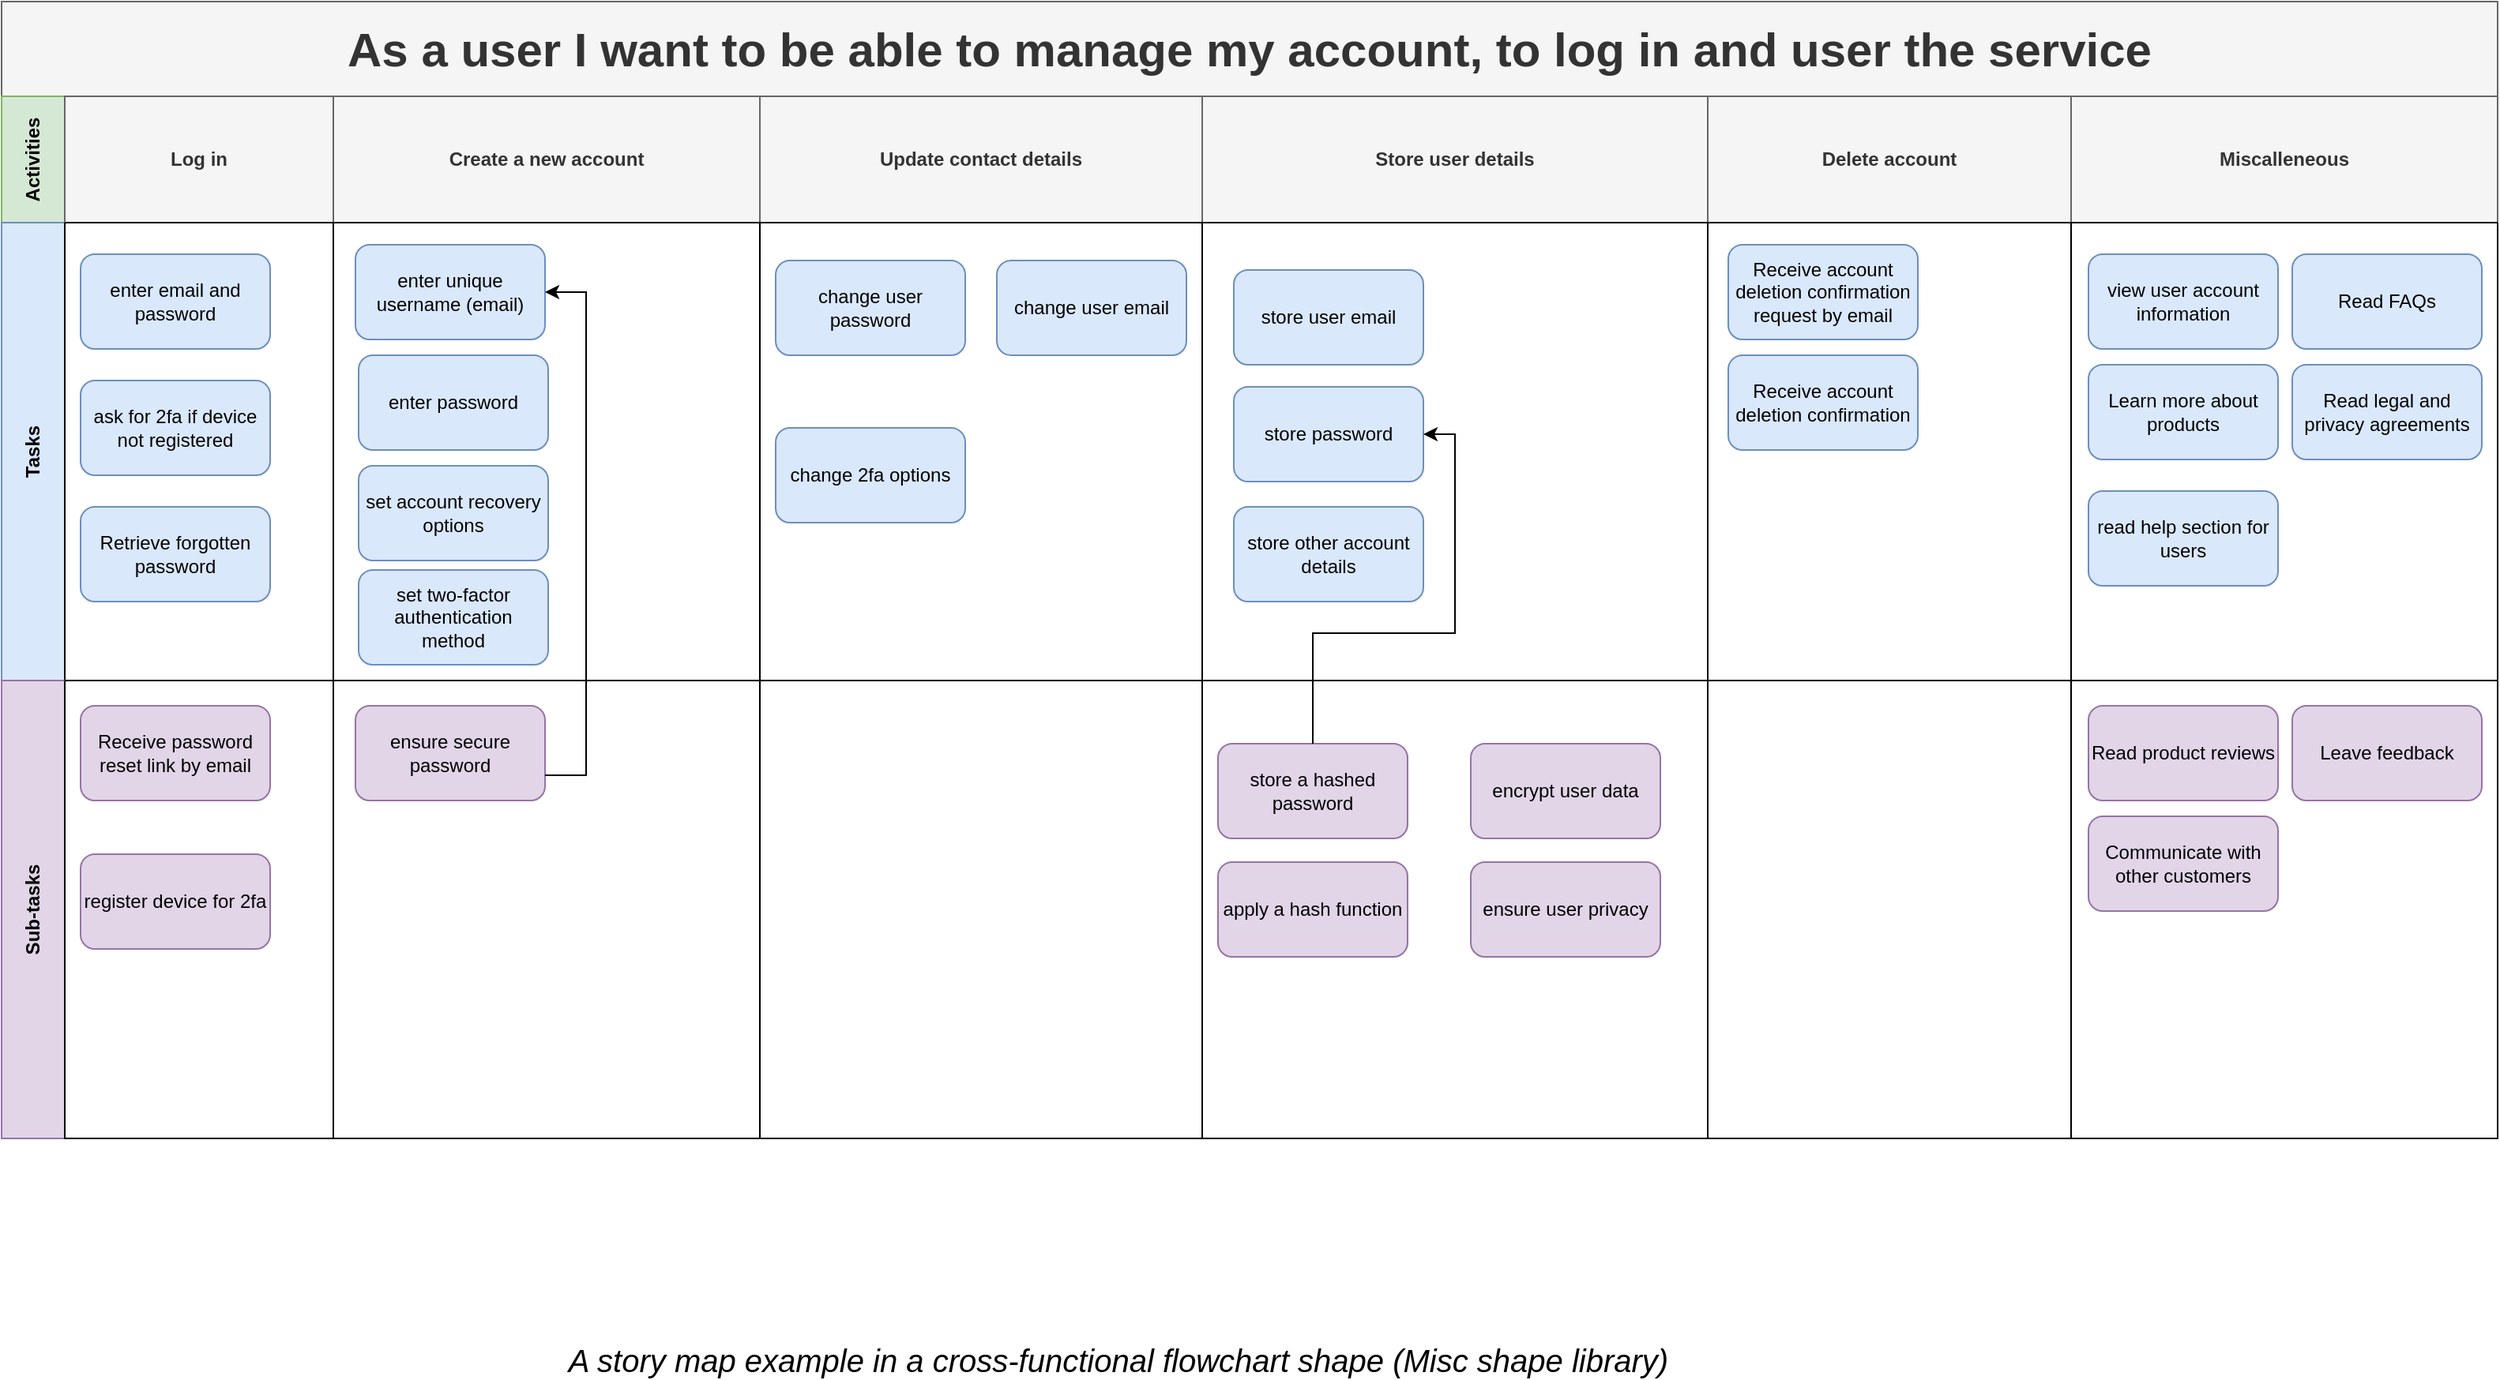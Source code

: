 <mxfile version="20.8.10" type="device"><diagram id="iSt6Qmezgcpyq-W9V-Go" name="update-account"><mxGraphModel dx="1436" dy="838" grid="1" gridSize="10" guides="1" tooltips="1" connect="1" arrows="1" fold="1" page="1" pageScale="1" pageWidth="1654" pageHeight="1169" math="0" shadow="0"><root><mxCell id="OtLjK1SxLUBlRe3WaIa--0"/><mxCell id="OtLjK1SxLUBlRe3WaIa--1" parent="OtLjK1SxLUBlRe3WaIa--0"/><mxCell id="OtLjK1SxLUBlRe3WaIa--2" value="As a user I want to be able to manage my account, to log in and user the service" style="shape=table;childLayout=tableLayout;rowLines=0;columnLines=0;startSize=60;html=1;whiteSpace=wrap;collapsible=0;recursiveResize=0;expand=0;pointerEvents=0;fontStyle=1;align=center;labelBackgroundColor=none;strokeWidth=1;fontSize=30;fillColor=#f5f5f5;strokeColor=#666666;fontColor=#333333;" parent="OtLjK1SxLUBlRe3WaIa--1" vertex="1"><mxGeometry x="120" y="160" width="1580" height="720" as="geometry"/></mxCell><mxCell id="OtLjK1SxLUBlRe3WaIa--3" value="Activities" style="swimlane;horizontal=0;points=[[0,0.5],[1,0.5]];portConstraint=eastwest;startSize=40;html=1;whiteSpace=wrap;collapsible=0;recursiveResize=0;expand=0;pointerEvents=0;fontStyle=1;fillColor=#d5e8d4;strokeColor=#82b366;" parent="OtLjK1SxLUBlRe3WaIa--2" vertex="1"><mxGeometry y="60" width="1580" height="80" as="geometry"/></mxCell><mxCell id="OtLjK1SxLUBlRe3WaIa--25" value="Log in" style="swimlane;connectable=0;startSize=80;html=1;whiteSpace=wrap;collapsible=0;recursiveResize=0;expand=0;pointerEvents=0;fillColor=#f5f5f5;strokeColor=#666666;fontColor=#333333;" parent="OtLjK1SxLUBlRe3WaIa--3" vertex="1"><mxGeometry x="40" width="170" height="80" as="geometry"><mxRectangle width="170" height="80" as="alternateBounds"/></mxGeometry></mxCell><mxCell id="OtLjK1SxLUBlRe3WaIa--4" value="Create a new account" style="swimlane;connectable=0;startSize=80;html=1;whiteSpace=wrap;collapsible=0;recursiveResize=0;expand=0;pointerEvents=0;fillColor=#f5f5f5;strokeColor=#666666;fontColor=#333333;" parent="OtLjK1SxLUBlRe3WaIa--3" vertex="1"><mxGeometry x="210" width="270" height="80" as="geometry"><mxRectangle width="270" height="80" as="alternateBounds"/></mxGeometry></mxCell><mxCell id="OtLjK1SxLUBlRe3WaIa--6" value="Update contact details" style="swimlane;connectable=0;startSize=80;html=1;whiteSpace=wrap;collapsible=0;recursiveResize=0;expand=0;pointerEvents=0;fillColor=#f5f5f5;strokeColor=#666666;fontColor=#333333;" parent="OtLjK1SxLUBlRe3WaIa--3" vertex="1"><mxGeometry x="480" width="280" height="80" as="geometry"><mxRectangle width="280" height="80" as="alternateBounds"/></mxGeometry></mxCell><mxCell id="OtLjK1SxLUBlRe3WaIa--18" value="Store user details" style="swimlane;connectable=0;startSize=80;html=1;whiteSpace=wrap;collapsible=0;recursiveResize=0;expand=0;pointerEvents=0;fillColor=#f5f5f5;strokeColor=#666666;fontColor=#333333;" parent="OtLjK1SxLUBlRe3WaIa--3" vertex="1"><mxGeometry x="760" width="320" height="80" as="geometry"><mxRectangle width="320" height="80" as="alternateBounds"/></mxGeometry></mxCell><mxCell id="OtLjK1SxLUBlRe3WaIa--38" value="Delete account" style="swimlane;connectable=0;startSize=80;html=1;whiteSpace=wrap;collapsible=0;recursiveResize=0;expand=0;pointerEvents=0;fillColor=#f5f5f5;strokeColor=#666666;fontColor=#333333;" parent="OtLjK1SxLUBlRe3WaIa--3" vertex="1"><mxGeometry x="1080" width="230" height="80" as="geometry"><mxRectangle width="230" height="80" as="alternateBounds"/></mxGeometry></mxCell><mxCell id="UWbwYJlnjAnOrRLH9oln-0" value="Miscalleneous" style="swimlane;connectable=0;startSize=80;html=1;whiteSpace=wrap;collapsible=0;recursiveResize=0;expand=0;pointerEvents=0;fillColor=#f5f5f5;strokeColor=#666666;fontColor=#333333;" parent="OtLjK1SxLUBlRe3WaIa--3" vertex="1"><mxGeometry x="1310" width="270" height="80" as="geometry"><mxRectangle width="270" height="80" as="alternateBounds"/></mxGeometry></mxCell><mxCell id="OtLjK1SxLUBlRe3WaIa--7" value="Tasks" style="swimlane;horizontal=0;points=[[0,0.5],[1,0.5]];portConstraint=eastwest;startSize=40;html=1;whiteSpace=wrap;collapsible=0;recursiveResize=0;expand=0;pointerEvents=0;fillColor=#dae8fc;strokeColor=#6c8ebf;" parent="OtLjK1SxLUBlRe3WaIa--2" vertex="1"><mxGeometry y="140" width="1580" height="290" as="geometry"/></mxCell><mxCell id="OtLjK1SxLUBlRe3WaIa--26" value="" style="swimlane;connectable=0;startSize=0;html=1;whiteSpace=wrap;collapsible=0;recursiveResize=0;expand=0;pointerEvents=0;" parent="OtLjK1SxLUBlRe3WaIa--7" vertex="1"><mxGeometry x="40" width="170" height="290" as="geometry"><mxRectangle width="170" height="290" as="alternateBounds"/></mxGeometry></mxCell><mxCell id="OtLjK1SxLUBlRe3WaIa--31" value="Retrieve forgotten password" style="rounded=1;whiteSpace=wrap;html=1;strokeWidth=1;fillColor=#dae8fc;strokeColor=#6c8ebf;" parent="OtLjK1SxLUBlRe3WaIa--26" vertex="1"><mxGeometry x="10" y="180" width="120" height="60" as="geometry"/></mxCell><mxCell id="Ov8VJIWkssecNbbxO09k-58" value="enter email and password" style="rounded=1;whiteSpace=wrap;html=1;strokeWidth=1;fillColor=#dae8fc;strokeColor=#6c8ebf;" parent="OtLjK1SxLUBlRe3WaIa--26" vertex="1"><mxGeometry x="10" y="20" width="120" height="60" as="geometry"/></mxCell><mxCell id="Ov8VJIWkssecNbbxO09k-64" value="ask for 2fa if device not registered" style="rounded=1;whiteSpace=wrap;html=1;strokeWidth=1;fillColor=#dae8fc;strokeColor=#6c8ebf;" parent="OtLjK1SxLUBlRe3WaIa--26" vertex="1"><mxGeometry x="10" y="100" width="120" height="60" as="geometry"/></mxCell><mxCell id="OtLjK1SxLUBlRe3WaIa--8" value="" style="swimlane;connectable=0;startSize=0;html=1;whiteSpace=wrap;collapsible=0;recursiveResize=0;expand=0;pointerEvents=0;" parent="OtLjK1SxLUBlRe3WaIa--7" vertex="1"><mxGeometry x="210" width="270" height="290" as="geometry"><mxRectangle width="270" height="290" as="alternateBounds"/></mxGeometry></mxCell><mxCell id="OtLjK1SxLUBlRe3WaIa--41" value="enter unique username (email)" style="rounded=1;whiteSpace=wrap;html=1;strokeWidth=1;fillColor=#dae8fc;strokeColor=#6c8ebf;" parent="OtLjK1SxLUBlRe3WaIa--8" vertex="1"><mxGeometry x="14" y="14" width="120" height="60" as="geometry"/></mxCell><mxCell id="OtLjK1SxLUBlRe3WaIa--43" value="set two-factor authentication method" style="rounded=1;whiteSpace=wrap;html=1;strokeWidth=1;fillColor=#dae8fc;strokeColor=#6c8ebf;" parent="OtLjK1SxLUBlRe3WaIa--8" vertex="1"><mxGeometry x="16" y="220" width="120" height="60" as="geometry"/></mxCell><mxCell id="OtLjK1SxLUBlRe3WaIa--44" value="set account recovery options" style="rounded=1;whiteSpace=wrap;html=1;strokeWidth=1;fillColor=#dae8fc;strokeColor=#6c8ebf;" parent="OtLjK1SxLUBlRe3WaIa--8" vertex="1"><mxGeometry x="16" y="154" width="120" height="60" as="geometry"/></mxCell><mxCell id="UWbwYJlnjAnOrRLH9oln-11" value="enter password" style="rounded=1;whiteSpace=wrap;html=1;strokeWidth=1;fillColor=#dae8fc;strokeColor=#6c8ebf;" parent="OtLjK1SxLUBlRe3WaIa--8" vertex="1"><mxGeometry x="16" y="84" width="120" height="60" as="geometry"/></mxCell><mxCell id="OtLjK1SxLUBlRe3WaIa--10" value="" style="swimlane;connectable=0;startSize=0;html=1;whiteSpace=wrap;collapsible=0;recursiveResize=0;expand=0;pointerEvents=0;" parent="OtLjK1SxLUBlRe3WaIa--7" vertex="1"><mxGeometry x="480" width="280" height="290" as="geometry"><mxRectangle width="280" height="290" as="alternateBounds"/></mxGeometry></mxCell><mxCell id="Ov8VJIWkssecNbbxO09k-66" value="change user password" style="rounded=1;whiteSpace=wrap;html=1;strokeWidth=1;fillColor=#dae8fc;strokeColor=#6c8ebf;" parent="OtLjK1SxLUBlRe3WaIa--10" vertex="1"><mxGeometry x="10" y="24" width="120" height="60" as="geometry"/></mxCell><mxCell id="Ov8VJIWkssecNbbxO09k-67" value="change user email" style="rounded=1;whiteSpace=wrap;html=1;strokeWidth=1;fillColor=#dae8fc;strokeColor=#6c8ebf;" parent="OtLjK1SxLUBlRe3WaIa--10" vertex="1"><mxGeometry x="150" y="24" width="120" height="60" as="geometry"/></mxCell><mxCell id="Ov8VJIWkssecNbbxO09k-68" value="change 2fa options" style="rounded=1;whiteSpace=wrap;html=1;strokeWidth=1;fillColor=#dae8fc;strokeColor=#6c8ebf;" parent="OtLjK1SxLUBlRe3WaIa--10" vertex="1"><mxGeometry x="10" y="130" width="120" height="60" as="geometry"/></mxCell><mxCell id="OtLjK1SxLUBlRe3WaIa--19" style="swimlane;connectable=0;startSize=0;html=1;whiteSpace=wrap;collapsible=0;recursiveResize=0;expand=0;pointerEvents=0;" parent="OtLjK1SxLUBlRe3WaIa--7" vertex="1"><mxGeometry x="760" width="320" height="290" as="geometry"><mxRectangle width="320" height="290" as="alternateBounds"/></mxGeometry></mxCell><mxCell id="Ov8VJIWkssecNbbxO09k-72" value="store user email" style="rounded=1;whiteSpace=wrap;html=1;strokeWidth=1;fillColor=#dae8fc;strokeColor=#6c8ebf;" parent="OtLjK1SxLUBlRe3WaIa--19" vertex="1"><mxGeometry x="20" y="30" width="120" height="60" as="geometry"/></mxCell><mxCell id="Ov8VJIWkssecNbbxO09k-73" value="store password" style="rounded=1;whiteSpace=wrap;html=1;strokeWidth=1;fillColor=#dae8fc;strokeColor=#6c8ebf;" parent="OtLjK1SxLUBlRe3WaIa--19" vertex="1"><mxGeometry x="20" y="104" width="120" height="60" as="geometry"/></mxCell><mxCell id="Ov8VJIWkssecNbbxO09k-74" value="store other account details" style="rounded=1;whiteSpace=wrap;html=1;strokeWidth=1;fillColor=#dae8fc;strokeColor=#6c8ebf;" parent="OtLjK1SxLUBlRe3WaIa--19" vertex="1"><mxGeometry x="20" y="180" width="120" height="60" as="geometry"/></mxCell><mxCell id="OtLjK1SxLUBlRe3WaIa--39" style="swimlane;connectable=0;startSize=0;html=1;whiteSpace=wrap;collapsible=0;recursiveResize=0;expand=0;pointerEvents=0;" parent="OtLjK1SxLUBlRe3WaIa--7" vertex="1"><mxGeometry x="1080" width="230" height="290" as="geometry"><mxRectangle width="230" height="290" as="alternateBounds"/></mxGeometry></mxCell><mxCell id="UWbwYJlnjAnOrRLH9oln-18" value="Receive account deletion confirmation request by email" style="rounded=1;whiteSpace=wrap;html=1;strokeWidth=1;fillColor=#dae8fc;strokeColor=#6c8ebf;" parent="OtLjK1SxLUBlRe3WaIa--39" vertex="1"><mxGeometry x="13" y="14" width="120" height="60" as="geometry"/></mxCell><mxCell id="UWbwYJlnjAnOrRLH9oln-19" value="Receive account deletion confirmation" style="rounded=1;whiteSpace=wrap;html=1;strokeWidth=1;fillColor=#dae8fc;strokeColor=#6c8ebf;" parent="OtLjK1SxLUBlRe3WaIa--39" vertex="1"><mxGeometry x="13" y="84" width="120" height="60" as="geometry"/></mxCell><mxCell id="UWbwYJlnjAnOrRLH9oln-1" style="swimlane;connectable=0;startSize=0;html=1;whiteSpace=wrap;collapsible=0;recursiveResize=0;expand=0;pointerEvents=0;" parent="OtLjK1SxLUBlRe3WaIa--7" vertex="1"><mxGeometry x="1310" width="270" height="290" as="geometry"><mxRectangle width="270" height="290" as="alternateBounds"/></mxGeometry></mxCell><mxCell id="UWbwYJlnjAnOrRLH9oln-21" value="Read FAQs" style="rounded=1;whiteSpace=wrap;html=1;strokeWidth=1;fillColor=#dae8fc;strokeColor=#6c8ebf;" parent="UWbwYJlnjAnOrRLH9oln-1" vertex="1"><mxGeometry x="140" y="20" width="120" height="60" as="geometry"/></mxCell><mxCell id="UWbwYJlnjAnOrRLH9oln-23" value="Read legal and privacy agreements" style="rounded=1;whiteSpace=wrap;html=1;strokeWidth=1;fillColor=#dae8fc;strokeColor=#6c8ebf;" parent="UWbwYJlnjAnOrRLH9oln-1" vertex="1"><mxGeometry x="140" y="90" width="120" height="60" as="geometry"/></mxCell><mxCell id="UWbwYJlnjAnOrRLH9oln-26" value="Learn more about products" style="rounded=1;whiteSpace=wrap;html=1;strokeWidth=1;fillColor=#dae8fc;strokeColor=#6c8ebf;" parent="UWbwYJlnjAnOrRLH9oln-1" vertex="1"><mxGeometry x="11" y="90" width="120" height="60" as="geometry"/></mxCell><mxCell id="Ov8VJIWkssecNbbxO09k-80" value="read help section for users" style="rounded=1;whiteSpace=wrap;html=1;strokeWidth=1;fillColor=#dae8fc;strokeColor=#6c8ebf;" parent="UWbwYJlnjAnOrRLH9oln-1" vertex="1"><mxGeometry x="11" y="170" width="120" height="60" as="geometry"/></mxCell><mxCell id="Ov8VJIWkssecNbbxO09k-83" value="view user account information" style="rounded=1;whiteSpace=wrap;html=1;strokeWidth=1;fillColor=#dae8fc;strokeColor=#6c8ebf;" parent="UWbwYJlnjAnOrRLH9oln-1" vertex="1"><mxGeometry x="11" y="20" width="120" height="60" as="geometry"/></mxCell><mxCell id="OtLjK1SxLUBlRe3WaIa--11" value="Sub-tasks" style="swimlane;horizontal=0;points=[[0,0.5],[1,0.5]];portConstraint=eastwest;startSize=40;html=1;whiteSpace=wrap;collapsible=0;recursiveResize=0;expand=0;pointerEvents=0;fillColor=#e1d5e7;strokeColor=#9673a6;" parent="OtLjK1SxLUBlRe3WaIa--2" vertex="1"><mxGeometry y="430" width="1580" height="290" as="geometry"/></mxCell><mxCell id="OtLjK1SxLUBlRe3WaIa--27" style="swimlane;connectable=0;startSize=0;html=1;whiteSpace=wrap;collapsible=0;recursiveResize=0;expand=0;pointerEvents=0;" parent="OtLjK1SxLUBlRe3WaIa--11" vertex="1"><mxGeometry x="40" width="170" height="290" as="geometry"><mxRectangle width="170" height="290" as="alternateBounds"/></mxGeometry></mxCell><mxCell id="UWbwYJlnjAnOrRLH9oln-12" value="Receive password reset link by email" style="rounded=1;whiteSpace=wrap;html=1;strokeWidth=1;fillColor=#e1d5e7;strokeColor=#9673a6;" parent="OtLjK1SxLUBlRe3WaIa--27" vertex="1"><mxGeometry x="10" y="16" width="120" height="60" as="geometry"/></mxCell><mxCell id="Ov8VJIWkssecNbbxO09k-65" value="register device for 2fa" style="rounded=1;whiteSpace=wrap;html=1;strokeWidth=1;fillColor=#e1d5e7;strokeColor=#9673a6;" parent="OtLjK1SxLUBlRe3WaIa--27" vertex="1"><mxGeometry x="10" y="110" width="120" height="60" as="geometry"/></mxCell><mxCell id="OtLjK1SxLUBlRe3WaIa--12" value="" style="swimlane;connectable=0;startSize=0;html=1;whiteSpace=wrap;collapsible=0;recursiveResize=0;expand=0;pointerEvents=0;" parent="OtLjK1SxLUBlRe3WaIa--11" vertex="1"><mxGeometry x="210" width="270" height="290" as="geometry"><mxRectangle width="270" height="290" as="alternateBounds"/></mxGeometry></mxCell><mxCell id="OtLjK1SxLUBlRe3WaIa--42" value="ensure secure password" style="rounded=1;whiteSpace=wrap;html=1;strokeWidth=1;fillColor=#e1d5e7;strokeColor=#9673a6;" parent="OtLjK1SxLUBlRe3WaIa--12" vertex="1"><mxGeometry x="14" y="16" width="120" height="60" as="geometry"/></mxCell><mxCell id="OtLjK1SxLUBlRe3WaIa--14" value="" style="swimlane;connectable=0;startSize=0;html=1;whiteSpace=wrap;collapsible=0;recursiveResize=0;expand=0;pointerEvents=0;" parent="OtLjK1SxLUBlRe3WaIa--11" vertex="1"><mxGeometry x="480" width="280" height="290" as="geometry"><mxRectangle width="280" height="290" as="alternateBounds"/></mxGeometry></mxCell><mxCell id="OtLjK1SxLUBlRe3WaIa--20" style="swimlane;connectable=0;startSize=0;html=1;whiteSpace=wrap;collapsible=0;recursiveResize=0;expand=0;pointerEvents=0;" parent="OtLjK1SxLUBlRe3WaIa--11" vertex="1"><mxGeometry x="760" width="320" height="290" as="geometry"><mxRectangle width="320" height="290" as="alternateBounds"/></mxGeometry></mxCell><mxCell id="Ov8VJIWkssecNbbxO09k-76" value="apply a hash function " style="rounded=1;whiteSpace=wrap;html=1;strokeWidth=1;fillColor=#e1d5e7;strokeColor=#9673a6;" parent="OtLjK1SxLUBlRe3WaIa--20" vertex="1"><mxGeometry x="10" y="115" width="120" height="60" as="geometry"/></mxCell><mxCell id="Ov8VJIWkssecNbbxO09k-77" value="store a hashed password" style="rounded=1;whiteSpace=wrap;html=1;strokeWidth=1;fillColor=#e1d5e7;strokeColor=#9673a6;" parent="OtLjK1SxLUBlRe3WaIa--20" vertex="1"><mxGeometry x="10" y="40" width="120" height="60" as="geometry"/></mxCell><mxCell id="Ov8VJIWkssecNbbxO09k-78" value="encrypt user data" style="rounded=1;whiteSpace=wrap;html=1;strokeWidth=1;fillColor=#e1d5e7;strokeColor=#9673a6;" parent="OtLjK1SxLUBlRe3WaIa--20" vertex="1"><mxGeometry x="170" y="40" width="120" height="60" as="geometry"/></mxCell><mxCell id="Ov8VJIWkssecNbbxO09k-79" value="ensure user privacy" style="rounded=1;whiteSpace=wrap;html=1;strokeWidth=1;fillColor=#e1d5e7;strokeColor=#9673a6;" parent="OtLjK1SxLUBlRe3WaIa--20" vertex="1"><mxGeometry x="170" y="115" width="120" height="60" as="geometry"/></mxCell><mxCell id="OtLjK1SxLUBlRe3WaIa--40" style="swimlane;connectable=0;startSize=0;html=1;whiteSpace=wrap;collapsible=0;recursiveResize=0;expand=0;pointerEvents=0;" parent="OtLjK1SxLUBlRe3WaIa--11" vertex="1"><mxGeometry x="1080" width="230" height="290" as="geometry"><mxRectangle width="230" height="290" as="alternateBounds"/></mxGeometry></mxCell><mxCell id="UWbwYJlnjAnOrRLH9oln-2" style="swimlane;connectable=0;startSize=0;html=1;whiteSpace=wrap;collapsible=0;recursiveResize=0;expand=0;pointerEvents=0;" parent="OtLjK1SxLUBlRe3WaIa--11" vertex="1"><mxGeometry x="1310" width="270" height="290" as="geometry"><mxRectangle width="270" height="290" as="alternateBounds"/></mxGeometry></mxCell><mxCell id="UWbwYJlnjAnOrRLH9oln-29" value="Read product reviews" style="rounded=1;whiteSpace=wrap;html=1;strokeWidth=1;fillColor=#e1d5e7;strokeColor=#9673a6;" parent="UWbwYJlnjAnOrRLH9oln-2" vertex="1"><mxGeometry x="11" y="16" width="120" height="60" as="geometry"/></mxCell><mxCell id="UWbwYJlnjAnOrRLH9oln-30" value="Communicate with other customers" style="rounded=1;whiteSpace=wrap;html=1;strokeWidth=1;fillColor=#e1d5e7;strokeColor=#9673a6;" parent="UWbwYJlnjAnOrRLH9oln-2" vertex="1"><mxGeometry x="11" y="86" width="120" height="60" as="geometry"/></mxCell><mxCell id="UWbwYJlnjAnOrRLH9oln-31" value="Leave feedback" style="rounded=1;whiteSpace=wrap;html=1;strokeWidth=1;fillColor=#e1d5e7;strokeColor=#9673a6;" parent="UWbwYJlnjAnOrRLH9oln-2" vertex="1"><mxGeometry x="140" y="16" width="120" height="60" as="geometry"/></mxCell><mxCell id="Ov8VJIWkssecNbbxO09k-62" style="edgeStyle=orthogonalEdgeStyle;rounded=0;orthogonalLoop=1;jettySize=auto;html=1;entryX=1;entryY=0.5;entryDx=0;entryDy=0;" parent="OtLjK1SxLUBlRe3WaIa--2" source="OtLjK1SxLUBlRe3WaIa--42" target="OtLjK1SxLUBlRe3WaIa--41" edge="1"><mxGeometry relative="1" as="geometry"><Array as="points"><mxPoint x="370" y="490"/><mxPoint x="370" y="184"/></Array></mxGeometry></mxCell><mxCell id="Ov8VJIWkssecNbbxO09k-82" style="edgeStyle=orthogonalEdgeStyle;rounded=0;orthogonalLoop=1;jettySize=auto;html=1;exitX=0.5;exitY=0;exitDx=0;exitDy=0;entryX=1;entryY=0.5;entryDx=0;entryDy=0;" parent="OtLjK1SxLUBlRe3WaIa--2" source="Ov8VJIWkssecNbbxO09k-77" target="Ov8VJIWkssecNbbxO09k-73" edge="1"><mxGeometry relative="1" as="geometry"><Array as="points"><mxPoint x="830" y="400"/><mxPoint x="920" y="400"/><mxPoint x="920" y="274"/></Array></mxGeometry></mxCell><mxCell id="U-jJmerVUzA19QD3KrKk-0" value="A story map example in a cross-functional flowchart shape (Misc shape library)" style="text;html=1;strokeColor=none;fillColor=none;align=center;verticalAlign=middle;whiteSpace=wrap;rounded=0;fontSize=20;fontStyle=2" parent="OtLjK1SxLUBlRe3WaIa--1" vertex="1"><mxGeometry x="312" y="1010" width="1030" height="20" as="geometry"/></mxCell></root></mxGraphModel></diagram></mxfile>
